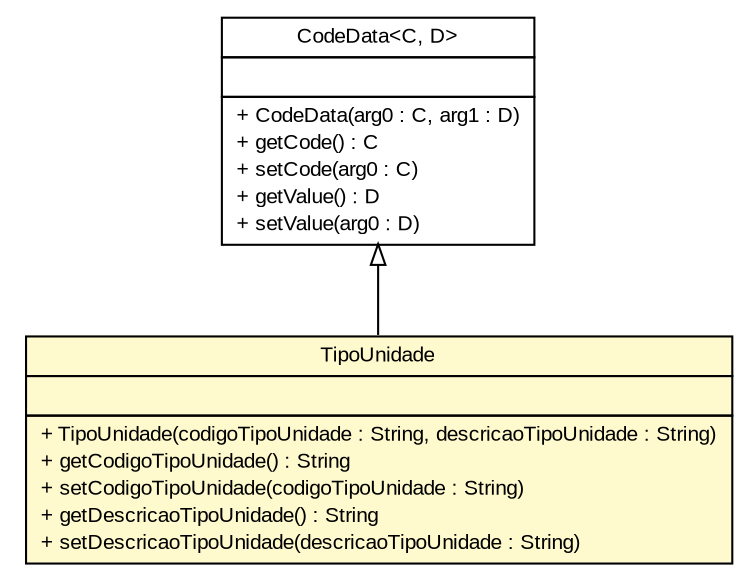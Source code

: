 #!/usr/local/bin/dot
#
# Class diagram 
# Generated by UMLGraph version R5_6 (http://www.umlgraph.org/)
#

digraph G {
	edge [fontname="arial",fontsize=10,labelfontname="arial",labelfontsize=10];
	node [fontname="arial",fontsize=10,shape=plaintext];
	nodesep=0.25;
	ranksep=0.5;
	// br.gov.to.sefaz.seg.persistence.domain.TipoUnidade
	c49031 [label=<<table title="br.gov.to.sefaz.seg.persistence.domain.TipoUnidade" border="0" cellborder="1" cellspacing="0" cellpadding="2" port="p" bgcolor="lemonChiffon" href="./TipoUnidade.html">
		<tr><td><table border="0" cellspacing="0" cellpadding="1">
<tr><td align="center" balign="center"> TipoUnidade </td></tr>
		</table></td></tr>
		<tr><td><table border="0" cellspacing="0" cellpadding="1">
<tr><td align="left" balign="left">  </td></tr>
		</table></td></tr>
		<tr><td><table border="0" cellspacing="0" cellpadding="1">
<tr><td align="left" balign="left"> + TipoUnidade(codigoTipoUnidade : String, descricaoTipoUnidade : String) </td></tr>
<tr><td align="left" balign="left"> + getCodigoTipoUnidade() : String </td></tr>
<tr><td align="left" balign="left"> + setCodigoTipoUnidade(codigoTipoUnidade : String) </td></tr>
<tr><td align="left" balign="left"> + getDescricaoTipoUnidade() : String </td></tr>
<tr><td align="left" balign="left"> + setDescricaoTipoUnidade(descricaoTipoUnidade : String) </td></tr>
		</table></td></tr>
		</table>>, URL="./TipoUnidade.html", fontname="arial", fontcolor="black", fontsize=10.0];
	//br.gov.to.sefaz.seg.persistence.domain.TipoUnidade extends br.gov.to.sefaz.persistence.domain.CodeData<java.lang.String, java.lang.String>
	c49093:p -> c49031:p [dir=back,arrowtail=empty];
	// br.gov.to.sefaz.persistence.domain.CodeData<C, D>
	c49093 [label=<<table title="br.gov.to.sefaz.persistence.domain.CodeData" border="0" cellborder="1" cellspacing="0" cellpadding="2" port="p" href="http://java.sun.com/j2se/1.4.2/docs/api/br/gov/to/sefaz/persistence/domain/CodeData.html">
		<tr><td><table border="0" cellspacing="0" cellpadding="1">
<tr><td align="center" balign="center"> CodeData&lt;C, D&gt; </td></tr>
		</table></td></tr>
		<tr><td><table border="0" cellspacing="0" cellpadding="1">
<tr><td align="left" balign="left">  </td></tr>
		</table></td></tr>
		<tr><td><table border="0" cellspacing="0" cellpadding="1">
<tr><td align="left" balign="left"> + CodeData(arg0 : C, arg1 : D) </td></tr>
<tr><td align="left" balign="left"> + getCode() : C </td></tr>
<tr><td align="left" balign="left"> + setCode(arg0 : C) </td></tr>
<tr><td align="left" balign="left"> + getValue() : D </td></tr>
<tr><td align="left" balign="left"> + setValue(arg0 : D) </td></tr>
		</table></td></tr>
		</table>>, URL="http://java.sun.com/j2se/1.4.2/docs/api/br/gov/to/sefaz/persistence/domain/CodeData.html", fontname="arial", fontcolor="black", fontsize=10.0];
}

